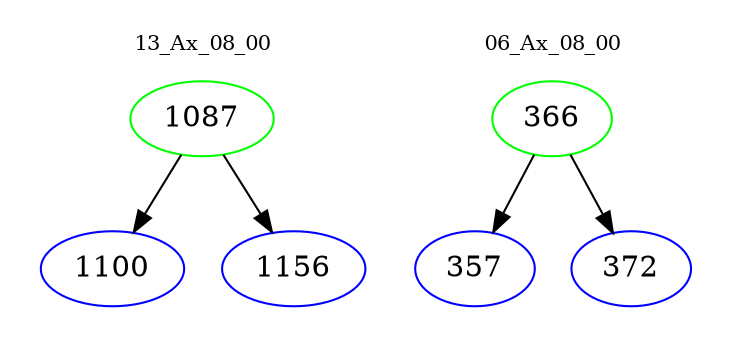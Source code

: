 digraph{
subgraph cluster_0 {
color = white
label = "13_Ax_08_00";
fontsize=10;
T0_1087 [label="1087", color="green"]
T0_1087 -> T0_1100 [color="black"]
T0_1100 [label="1100", color="blue"]
T0_1087 -> T0_1156 [color="black"]
T0_1156 [label="1156", color="blue"]
}
subgraph cluster_1 {
color = white
label = "06_Ax_08_00";
fontsize=10;
T1_366 [label="366", color="green"]
T1_366 -> T1_357 [color="black"]
T1_357 [label="357", color="blue"]
T1_366 -> T1_372 [color="black"]
T1_372 [label="372", color="blue"]
}
}

